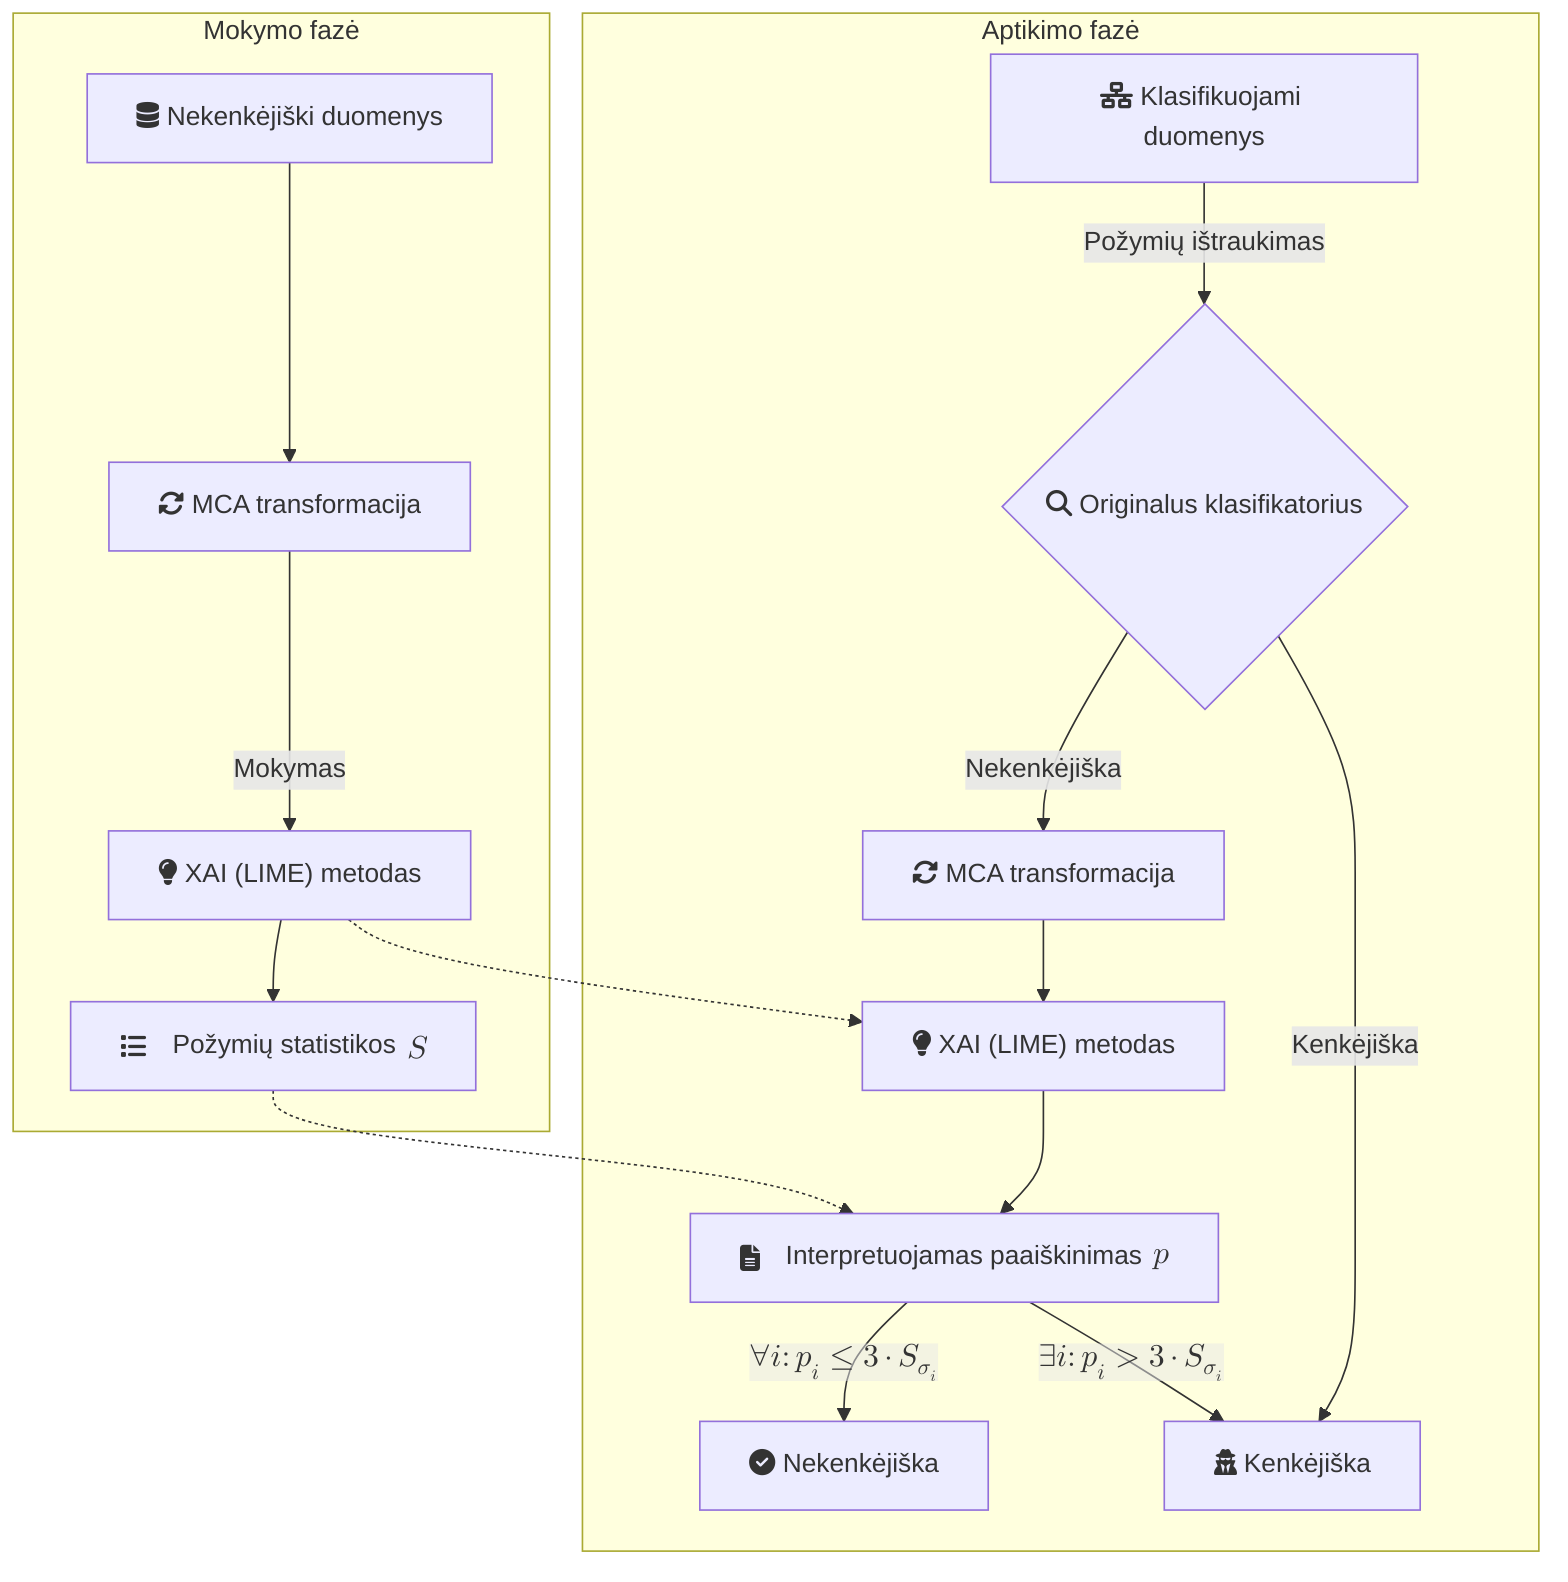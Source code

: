 graph TD
    subgraph Mokymo fazė
        A[<i class='fa fa-database'></i> Nekenkėjiški duomenys] --> MCA1[" <i class='fa fa-rotate'></i> MCA transformacija"] -- Mokymas --> C["<i class='fa fa-lightbulb'></i> XAI (LIME) metodas"];
        C --> D["<i style='margin-right: 1rem' class='fa fa-list'></i> Požymių statistikos $$\;S$$"];
    end

    subgraph Aptikimo fazė
        E[<i class='fa fa-network-wired'></i> Klasifikuojami duomenys] -- Požymių ištraukimas --> F{<i class='fa fa-search'></i> Originalus klasifikatorius};
        F -- Nekenkėjiška --> MCA[" <i class='fa fa-rotate'></i> MCA transformacija"] 
        MCA --> G["<i class='fa fa-lightbulb'></i> XAI (LIME) metodas"];
        G --> H[<i style='margin-right: 1rem;' class='fa fa-file-alt'></i> Interpretuojamas paaiškinimas $$\;p$$];
        H -- "$$\forall i : p_i \le 3\cdot S_{\sigma_i}$$" --> HN[<i class='fa fa-check-circle'></i> Nekenkėjiška];
        F -- Kenkėjiška --> L[<i class='fa fa-user-secret'></i> Kenkėjiška];
        H -- "$$\exists i: p_i > 3\cdot S_{\sigma_i}$$" --> L;
    end

    C -.-> G; 
    D -.-> H;